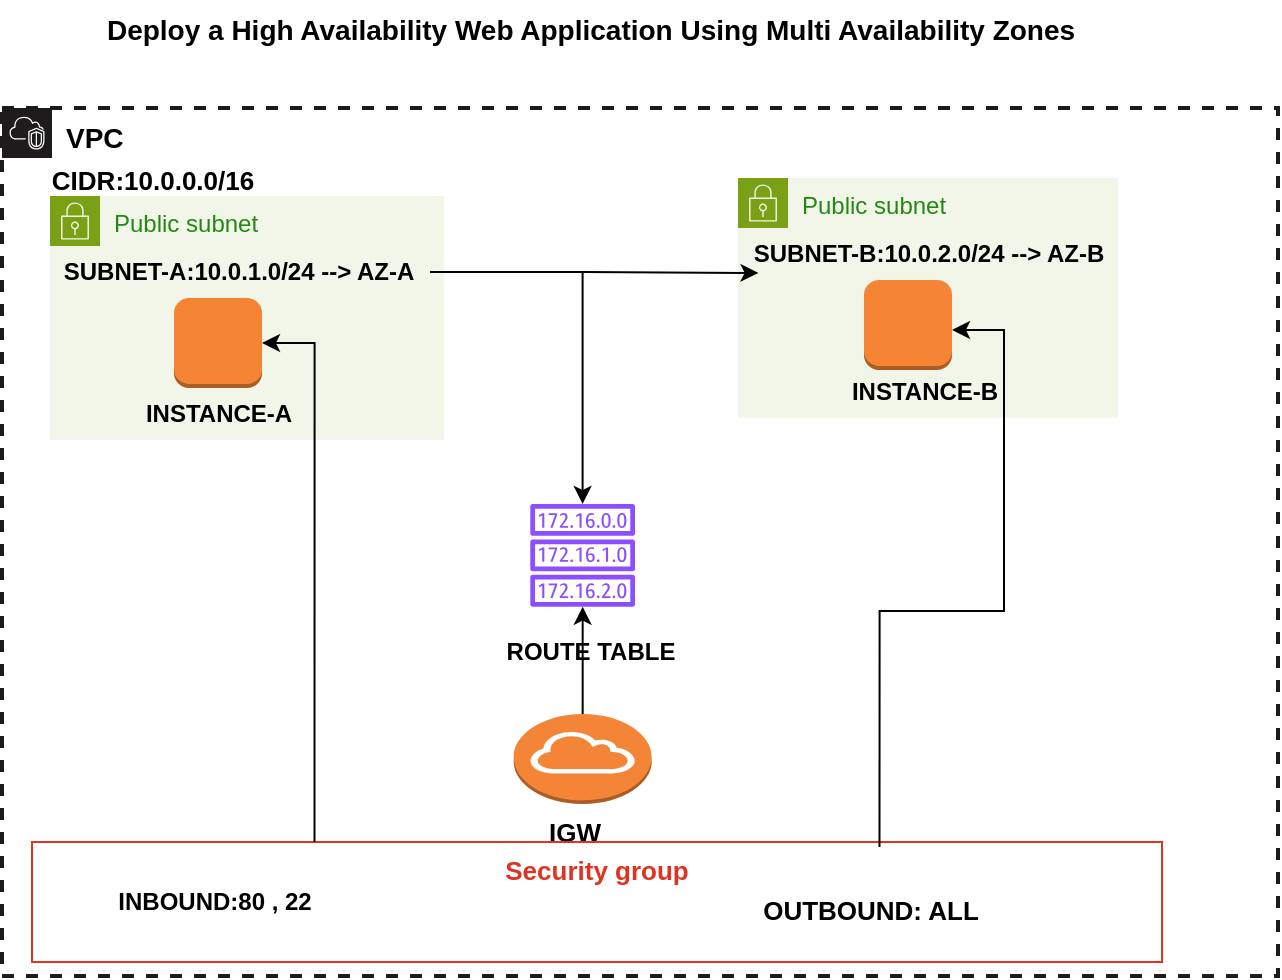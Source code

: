 <mxfile version="27.0.9" pages="2">
  <diagram name="Page-1" id="qgb5n4xfMLHkgCKZ78fb">
    <mxGraphModel dx="1028" dy="1011" grid="0" gridSize="10" guides="1" tooltips="1" connect="1" arrows="1" fold="1" page="0" pageScale="1" pageWidth="850" pageHeight="1100" math="0" shadow="0">
      <root>
        <mxCell id="0" />
        <mxCell id="1" parent="0" />
        <mxCell id="695lIUpmhYyG_2b8HZ_G-2" value="&lt;b&gt;&lt;font style=&quot;font-size: 14px;&quot;&gt;Deploy a High Availability Web Application Using Multi Availability Zones&lt;/font&gt;&lt;/b&gt;" style="text;html=1;align=center;verticalAlign=middle;resizable=0;points=[];autosize=1;strokeColor=none;fillColor=none;" vertex="1" parent="1">
          <mxGeometry x="121" y="-76" width="502" height="29" as="geometry" />
        </mxCell>
        <mxCell id="695lIUpmhYyG_2b8HZ_G-3" value="&lt;b&gt;&lt;font style=&quot;font-size: 14px; color: rgb(0, 0, 0);&quot;&gt;VPC&lt;/font&gt;&lt;/b&gt;" style="points=[[0,0],[0.25,0],[0.5,0],[0.75,0],[1,0],[1,0.25],[1,0.5],[1,0.75],[1,1],[0.75,1],[0.5,1],[0.25,1],[0,1],[0,0.75],[0,0.5],[0,0.25]];outlineConnect=0;gradientColor=none;html=1;whiteSpace=wrap;fontSize=12;fontStyle=0;container=1;pointerEvents=0;collapsible=0;recursiveResize=0;shape=mxgraph.aws4.group;grIcon=mxgraph.aws4.group_vpc2;strokeColor=light-dark(#1d1b1b, #b17dff);fillColor=none;verticalAlign=top;align=left;spacingLeft=30;fontColor=#AAB7B8;dashed=1;strokeWidth=2;" vertex="1" parent="1">
          <mxGeometry x="78" y="-22" width="638" height="434" as="geometry" />
        </mxCell>
        <mxCell id="695lIUpmhYyG_2b8HZ_G-4" value="&lt;b&gt;&lt;font style=&quot;color: rgb(0, 0, 0); font-size: 13px;&quot;&gt;CIDR:10.0.0.0/16&lt;/font&gt;&lt;/b&gt;" style="text;html=1;align=center;verticalAlign=middle;resizable=0;points=[];autosize=1;strokeColor=none;fillColor=none;" vertex="1" parent="695lIUpmhYyG_2b8HZ_G-3">
          <mxGeometry x="15" y="22" width="119" height="28" as="geometry" />
        </mxCell>
        <mxCell id="695lIUpmhYyG_2b8HZ_G-5" value="Public subnet" style="points=[[0,0],[0.25,0],[0.5,0],[0.75,0],[1,0],[1,0.25],[1,0.5],[1,0.75],[1,1],[0.75,1],[0.5,1],[0.25,1],[0,1],[0,0.75],[0,0.5],[0,0.25]];outlineConnect=0;gradientColor=none;html=1;whiteSpace=wrap;fontSize=12;fontStyle=0;container=1;pointerEvents=0;collapsible=0;recursiveResize=0;shape=mxgraph.aws4.group;grIcon=mxgraph.aws4.group_security_group;grStroke=0;strokeColor=#7AA116;fillColor=#F2F6E8;verticalAlign=top;align=left;spacingLeft=30;fontColor=#248814;dashed=0;" vertex="1" parent="695lIUpmhYyG_2b8HZ_G-3">
          <mxGeometry x="24" y="44" width="197" height="122" as="geometry" />
        </mxCell>
        <mxCell id="695lIUpmhYyG_2b8HZ_G-9" value="&lt;b&gt;SUBNET-A:10.0.1.0/24 --&amp;gt; AZ-A&lt;/b&gt;" style="text;html=1;align=center;verticalAlign=middle;resizable=0;points=[];autosize=1;strokeColor=none;fillColor=none;dashed=1;" vertex="1" parent="695lIUpmhYyG_2b8HZ_G-5">
          <mxGeometry x="-3" y="25" width="193" height="26" as="geometry" />
        </mxCell>
        <mxCell id="695lIUpmhYyG_2b8HZ_G-38" value="" style="outlineConnect=0;dashed=0;verticalLabelPosition=bottom;verticalAlign=top;align=center;html=1;shape=mxgraph.aws3.instance;fillColor=#F58534;gradientColor=none;" vertex="1" parent="695lIUpmhYyG_2b8HZ_G-5">
          <mxGeometry x="62" y="51" width="44" height="45" as="geometry" />
        </mxCell>
        <mxCell id="695lIUpmhYyG_2b8HZ_G-40" value="&lt;b&gt;INSTANCE-A&lt;/b&gt;" style="text;html=1;align=center;verticalAlign=middle;resizable=0;points=[];autosize=1;strokeColor=none;fillColor=none;" vertex="1" parent="695lIUpmhYyG_2b8HZ_G-5">
          <mxGeometry x="38.5" y="96" width="91" height="26" as="geometry" />
        </mxCell>
        <mxCell id="695lIUpmhYyG_2b8HZ_G-6" value="Public subnet" style="points=[[0,0],[0.25,0],[0.5,0],[0.75,0],[1,0],[1,0.25],[1,0.5],[1,0.75],[1,1],[0.75,1],[0.5,1],[0.25,1],[0,1],[0,0.75],[0,0.5],[0,0.25]];outlineConnect=0;gradientColor=none;html=1;whiteSpace=wrap;fontSize=12;fontStyle=0;container=1;pointerEvents=0;collapsible=0;recursiveResize=0;shape=mxgraph.aws4.group;grIcon=mxgraph.aws4.group_security_group;grStroke=0;strokeColor=#7AA116;fillColor=#F2F6E8;verticalAlign=top;align=left;spacingLeft=30;fontColor=#248814;dashed=0;" vertex="1" parent="695lIUpmhYyG_2b8HZ_G-3">
          <mxGeometry x="368" y="35" width="190" height="120" as="geometry" />
        </mxCell>
        <mxCell id="695lIUpmhYyG_2b8HZ_G-10" value="&lt;span&gt;SUBNET-B:10.0.2.0/24 --&amp;gt; AZ-B&lt;/span&gt;" style="text;html=1;align=center;verticalAlign=middle;resizable=0;points=[];autosize=1;strokeColor=none;fillColor=none;fontStyle=1" vertex="1" parent="695lIUpmhYyG_2b8HZ_G-6">
          <mxGeometry y="25" width="190" height="26" as="geometry" />
        </mxCell>
        <mxCell id="695lIUpmhYyG_2b8HZ_G-39" value="" style="outlineConnect=0;dashed=0;verticalLabelPosition=bottom;verticalAlign=top;align=center;html=1;shape=mxgraph.aws3.instance;fillColor=#F58534;gradientColor=none;" vertex="1" parent="695lIUpmhYyG_2b8HZ_G-6">
          <mxGeometry x="63" y="51" width="44" height="45" as="geometry" />
        </mxCell>
        <mxCell id="695lIUpmhYyG_2b8HZ_G-41" value="&lt;b&gt;&lt;font style=&quot;color: rgb(0, 0, 0);&quot;&gt;INSTANCE-B&lt;/font&gt;&lt;/b&gt;" style="text;html=1;align=center;verticalAlign=middle;resizable=0;points=[];autosize=1;strokeColor=none;fillColor=none;" vertex="1" parent="695lIUpmhYyG_2b8HZ_G-6">
          <mxGeometry x="47" y="94" width="91" height="26" as="geometry" />
        </mxCell>
        <mxCell id="695lIUpmhYyG_2b8HZ_G-11" value="" style="sketch=0;outlineConnect=0;fontColor=#232F3E;gradientColor=none;fillColor=#8C4FFF;strokeColor=none;dashed=0;verticalLabelPosition=bottom;verticalAlign=top;align=center;html=1;fontSize=12;fontStyle=0;aspect=fixed;pointerEvents=1;shape=mxgraph.aws4.route_table;" vertex="1" parent="695lIUpmhYyG_2b8HZ_G-3">
          <mxGeometry x="264" y="198" width="52.67" height="51.33" as="geometry" />
        </mxCell>
        <mxCell id="695lIUpmhYyG_2b8HZ_G-12" value="&lt;font&gt;&lt;b style=&quot;&quot;&gt;ROUTE TABLE&lt;/b&gt;&lt;/font&gt;" style="text;html=1;align=center;verticalAlign=middle;resizable=0;points=[];autosize=1;strokeColor=none;fillColor=none;" vertex="1" parent="695lIUpmhYyG_2b8HZ_G-3">
          <mxGeometry x="242.88" y="259" width="102" height="26" as="geometry" />
        </mxCell>
        <mxCell id="695lIUpmhYyG_2b8HZ_G-32" style="edgeStyle=orthogonalEdgeStyle;rounded=0;orthogonalLoop=1;jettySize=auto;html=1;exitX=0.5;exitY=0;exitDx=0;exitDy=0;exitPerimeter=0;" edge="1" parent="695lIUpmhYyG_2b8HZ_G-3" source="695lIUpmhYyG_2b8HZ_G-13" target="695lIUpmhYyG_2b8HZ_G-11">
          <mxGeometry relative="1" as="geometry" />
        </mxCell>
        <mxCell id="695lIUpmhYyG_2b8HZ_G-13" value="" style="outlineConnect=0;dashed=0;verticalLabelPosition=bottom;verticalAlign=top;align=center;html=1;shape=mxgraph.aws3.internet_gateway;fillColor=#F58536;gradientColor=none;" vertex="1" parent="695lIUpmhYyG_2b8HZ_G-3">
          <mxGeometry x="255.83" y="303" width="69" height="45" as="geometry" />
        </mxCell>
        <mxCell id="695lIUpmhYyG_2b8HZ_G-34" style="edgeStyle=orthogonalEdgeStyle;rounded=0;orthogonalLoop=1;jettySize=auto;html=1;" edge="1" parent="695lIUpmhYyG_2b8HZ_G-3" source="695lIUpmhYyG_2b8HZ_G-9" target="695lIUpmhYyG_2b8HZ_G-11">
          <mxGeometry relative="1" as="geometry" />
        </mxCell>
        <mxCell id="695lIUpmhYyG_2b8HZ_G-35" style="edgeStyle=orthogonalEdgeStyle;rounded=0;orthogonalLoop=1;jettySize=auto;html=1;entryX=0.054;entryY=0.865;entryDx=0;entryDy=0;entryPerimeter=0;" edge="1" parent="695lIUpmhYyG_2b8HZ_G-3" source="695lIUpmhYyG_2b8HZ_G-9" target="695lIUpmhYyG_2b8HZ_G-10">
          <mxGeometry relative="1" as="geometry" />
        </mxCell>
        <mxCell id="695lIUpmhYyG_2b8HZ_G-37" value="&lt;span style=&quot;font-size: 13px;&quot;&gt;&lt;b&gt;IGW&lt;/b&gt;&lt;/span&gt;" style="text;html=1;align=center;verticalAlign=middle;resizable=0;points=[];autosize=1;strokeColor=none;fillColor=none;" vertex="1" parent="695lIUpmhYyG_2b8HZ_G-3">
          <mxGeometry x="264" y="348" width="44" height="28" as="geometry" />
        </mxCell>
        <mxCell id="695lIUpmhYyG_2b8HZ_G-42" value="&lt;font style=&quot;font-size: 13px;&quot;&gt;&lt;b&gt;Security group&lt;/b&gt;&lt;/font&gt;" style="fillColor=none;strokeColor=#DD3522;verticalAlign=top;fontStyle=0;fontColor=#DD3522;whiteSpace=wrap;html=1;" vertex="1" parent="695lIUpmhYyG_2b8HZ_G-3">
          <mxGeometry x="15" y="367" width="565" height="60" as="geometry" />
        </mxCell>
        <mxCell id="695lIUpmhYyG_2b8HZ_G-43" value="&lt;font&gt;&lt;b style=&quot;&quot;&gt;&lt;font style=&quot;color: rgb(0, 0, 0);&quot;&gt;INBOUND&lt;/font&gt;&lt;font style=&quot;color: rgb(0, 0, 0);&quot;&gt;:80 , 22&lt;/font&gt;&lt;/b&gt;&lt;/font&gt;" style="text;html=1;align=center;verticalAlign=middle;resizable=0;points=[];autosize=1;strokeColor=none;fillColor=none;" vertex="1" parent="695lIUpmhYyG_2b8HZ_G-3">
          <mxGeometry x="48" y="384" width="115" height="26" as="geometry" />
        </mxCell>
        <mxCell id="695lIUpmhYyG_2b8HZ_G-44" value="&lt;b&gt;&lt;font style=&quot;font-size: 13px; color: rgb(0, 0, 0);&quot;&gt;OUTBOUND: ALL&lt;/font&gt;&lt;/b&gt;" style="text;html=1;align=center;verticalAlign=middle;resizable=0;points=[];autosize=1;strokeColor=none;fillColor=none;" vertex="1" parent="695lIUpmhYyG_2b8HZ_G-3">
          <mxGeometry x="371" y="387" width="126" height="28" as="geometry" />
        </mxCell>
        <mxCell id="695lIUpmhYyG_2b8HZ_G-50" style="edgeStyle=orthogonalEdgeStyle;rounded=0;orthogonalLoop=1;jettySize=auto;html=1;exitX=0.75;exitY=0;exitDx=0;exitDy=0;entryX=1;entryY=0.5;entryDx=0;entryDy=0;entryPerimeter=0;" edge="1" parent="695lIUpmhYyG_2b8HZ_G-3">
          <mxGeometry relative="1" as="geometry">
            <mxPoint x="438.75" y="369.5" as="sourcePoint" />
            <mxPoint x="475" y="111" as="targetPoint" />
            <Array as="points">
              <mxPoint x="439" y="251.5" />
              <mxPoint x="501" y="251.5" />
              <mxPoint x="501" y="111.5" />
            </Array>
          </mxGeometry>
        </mxCell>
        <mxCell id="695lIUpmhYyG_2b8HZ_G-52" style="edgeStyle=orthogonalEdgeStyle;rounded=0;orthogonalLoop=1;jettySize=auto;html=1;exitX=0.25;exitY=0;exitDx=0;exitDy=0;entryX=1;entryY=0.5;entryDx=0;entryDy=0;entryPerimeter=0;" edge="1" parent="695lIUpmhYyG_2b8HZ_G-3" source="695lIUpmhYyG_2b8HZ_G-42" target="695lIUpmhYyG_2b8HZ_G-38">
          <mxGeometry relative="1" as="geometry" />
        </mxCell>
      </root>
    </mxGraphModel>
  </diagram>
  <diagram id="HA_q5SSSojbmSJrVZnUm" name="Page-2">
    <mxGraphModel dx="2171" dy="1215" grid="0" gridSize="10" guides="1" tooltips="1" connect="1" arrows="1" fold="1" page="0" pageScale="1" pageWidth="850" pageHeight="1100" math="0" shadow="0">
      <root>
        <mxCell id="0" />
        <mxCell id="1" parent="0" />
        <mxCell id="M51ws37y1-3MwIu2Apr0-1" value="&lt;font style=&quot;color: rgb(0, 0, 0); font-size: 15px;&quot;&gt;&lt;b style=&quot;&quot;&gt;Architecture Daigram For ALB &amp;amp; ASG&lt;/b&gt;&lt;/font&gt;" style="text;html=1;align=center;verticalAlign=middle;resizable=0;points=[];autosize=1;strokeColor=none;fillColor=none;strokeWidth=3;" vertex="1" parent="1">
          <mxGeometry x="-276" y="-136" width="284" height="30" as="geometry" />
        </mxCell>
        <mxCell id="M51ws37y1-3MwIu2Apr0-4" value="" style="sketch=0;aspect=fixed;pointerEvents=1;shadow=0;dashed=0;html=1;strokeColor=none;labelPosition=center;verticalLabelPosition=bottom;verticalAlign=top;align=center;fillColor=#00188D;shape=mxgraph.azure.laptop" vertex="1" parent="1">
          <mxGeometry x="384" y="239" width="50" height="30" as="geometry" />
        </mxCell>
        <mxCell id="M51ws37y1-3MwIu2Apr0-7" value="" style="outlineConnect=0;dashed=0;verticalLabelPosition=bottom;verticalAlign=top;align=center;html=1;shape=mxgraph.aws3.users;fillColor=#D2D3D3;gradientColor=none;" vertex="1" parent="1">
          <mxGeometry x="434" y="123" width="45" height="34" as="geometry" />
        </mxCell>
        <mxCell id="M51ws37y1-3MwIu2Apr0-9" value="" style="outlineConnect=0;dashed=0;verticalLabelPosition=bottom;verticalAlign=top;align=center;html=1;shape=mxgraph.aws3.users;fillColor=#D2D3D3;gradientColor=none;" vertex="1" parent="1">
          <mxGeometry x="378" y="184" width="45" height="34" as="geometry" />
        </mxCell>
        <mxCell id="M51ws37y1-3MwIu2Apr0-14" style="edgeStyle=orthogonalEdgeStyle;rounded=0;orthogonalLoop=1;jettySize=auto;html=1;dashed=1;strokeWidth=2;" edge="1" parent="1">
          <mxGeometry relative="1" as="geometry">
            <mxPoint x="21" y="157" as="targetPoint" />
            <mxPoint x="274" y="156.5" as="sourcePoint" />
          </mxGeometry>
        </mxCell>
        <mxCell id="M51ws37y1-3MwIu2Apr0-10" value="" style="outlineConnect=0;dashed=0;verticalLabelPosition=bottom;verticalAlign=top;align=center;html=1;shape=mxgraph.aws3.users;fillColor=#D2D3D3;gradientColor=none;" vertex="1" parent="1">
          <mxGeometry x="375" y="128" width="33" height="34" as="geometry" />
        </mxCell>
        <mxCell id="M51ws37y1-3MwIu2Apr0-11" value="" style="outlineConnect=0;dashed=0;verticalLabelPosition=bottom;verticalAlign=top;align=center;html=1;shape=mxgraph.aws3.users;fillColor=#D2D3D3;gradientColor=none;" vertex="1" parent="1">
          <mxGeometry x="444" y="184" width="45" height="34" as="geometry" />
        </mxCell>
        <mxCell id="M51ws37y1-3MwIu2Apr0-13" value="&lt;b&gt;&lt;font style=&quot;font-size: 14px; color: rgb(0, 0, 0);&quot;&gt;office building&lt;/font&gt;&lt;/b&gt;" style="sketch=0;outlineConnect=0;gradientColor=none;fontColor=#545B64;strokeColor=none;fillColor=#879196;dashed=0;verticalLabelPosition=bottom;verticalAlign=top;align=center;html=1;fontSize=12;fontStyle=0;aspect=fixed;shape=mxgraph.aws4.illustration_office_building;pointerEvents=1" vertex="1" parent="1">
          <mxGeometry x="363" y="9" width="100" height="71" as="geometry" />
        </mxCell>
        <mxCell id="M51ws37y1-3MwIu2Apr0-16" value="&lt;font style=&quot;font-size: 13px; color: rgb(0, 0, 0);&quot;&gt;&lt;i style=&quot;&quot;&gt;&lt;b&gt;INTERNET&lt;/b&gt;&lt;/i&gt;&lt;/font&gt;" style="text;html=1;align=center;verticalAlign=middle;resizable=0;points=[];autosize=1;strokeColor=none;fillColor=none;" vertex="1" parent="1">
          <mxGeometry x="182" y="184" width="83" height="28" as="geometry" />
        </mxCell>
        <mxCell id="M51ws37y1-3MwIu2Apr0-17" value="" style="edgeStyle=orthogonalEdgeStyle;rounded=0;orthogonalLoop=1;jettySize=auto;html=1;dashed=1;strokeWidth=2;" edge="1" parent="1" target="M51ws37y1-3MwIu2Apr0-15">
          <mxGeometry relative="1" as="geometry">
            <mxPoint x="-111.0" y="157" as="targetPoint" />
            <mxPoint x="388" y="157" as="sourcePoint" />
          </mxGeometry>
        </mxCell>
        <mxCell id="M51ws37y1-3MwIu2Apr0-15" value="" style="outlineConnect=0;dashed=0;verticalLabelPosition=bottom;verticalAlign=top;align=center;html=1;shape=mxgraph.aws3.internet_3;fillColor=#e51400;strokeColor=#B20000;fontColor=#ffffff;" vertex="1" parent="1">
          <mxGeometry x="179" y="130" width="79.5" height="54" as="geometry" />
        </mxCell>
        <mxCell id="M51ws37y1-3MwIu2Apr0-18" value="" style="points=[];aspect=fixed;html=1;align=center;shadow=0;dashed=0;fillColor=#FF6A00;strokeColor=none;shape=mxgraph.alibaba_cloud.alb_application_load_balancer_02;" vertex="1" parent="1">
          <mxGeometry x="-35" y="127" width="57" height="57" as="geometry" />
        </mxCell>
        <mxCell id="M51ws37y1-3MwIu2Apr0-19" value="&lt;b&gt;&lt;font style=&quot;font-size: 13px; color: rgb(0, 0, 0);&quot;&gt;ALB&lt;/font&gt;&lt;/b&gt;" style="text;html=1;align=center;verticalAlign=middle;resizable=0;points=[];autosize=1;strokeColor=none;fillColor=none;" vertex="1" parent="1">
          <mxGeometry x="-23" y="190" width="45" height="28" as="geometry" />
        </mxCell>
        <mxCell id="M51ws37y1-3MwIu2Apr0-22" value="" style="rounded=1;whiteSpace=wrap;html=1;" vertex="1" parent="1">
          <mxGeometry x="-209" y="49" width="120" height="232" as="geometry" />
        </mxCell>
        <mxCell id="M51ws37y1-3MwIu2Apr0-24" value="" style="image;aspect=fixed;html=1;points=[];align=center;fontSize=12;image=img/lib/azure2/other/Targets_Management.svg;" vertex="1" parent="1">
          <mxGeometry x="-188" y="-19" width="68" height="68" as="geometry" />
        </mxCell>
        <mxCell id="M51ws37y1-3MwIu2Apr0-28" value="&lt;b&gt;&lt;font style=&quot;font-size: 13px;&quot;&gt;TARGET GROUP&lt;/font&gt;&lt;/b&gt;" style="text;html=1;align=center;verticalAlign=middle;resizable=0;points=[];autosize=1;strokeColor=none;fillColor=none;" vertex="1" parent="1">
          <mxGeometry x="-210" y="-34" width="122" height="28" as="geometry" />
        </mxCell>
        <mxCell id="M51ws37y1-3MwIu2Apr0-34" style="edgeStyle=orthogonalEdgeStyle;rounded=0;orthogonalLoop=1;jettySize=auto;html=1;entryX=1.015;entryY=0.188;entryDx=0;entryDy=0;entryPerimeter=0;dashed=1;strokeWidth=3;strokeColor=#66FF66;" edge="1" parent="1" source="M51ws37y1-3MwIu2Apr0-18" target="M51ws37y1-3MwIu2Apr0-22">
          <mxGeometry relative="1" as="geometry" />
        </mxCell>
        <mxCell id="M51ws37y1-3MwIu2Apr0-35" style="edgeStyle=orthogonalEdgeStyle;rounded=0;orthogonalLoop=1;jettySize=auto;html=1;entryX=1.002;entryY=0.798;entryDx=0;entryDy=0;entryPerimeter=0;dashed=1;strokeWidth=3;strokeColor=#33FF33;" edge="1" parent="1" source="M51ws37y1-3MwIu2Apr0-18" target="M51ws37y1-3MwIu2Apr0-22">
          <mxGeometry relative="1" as="geometry" />
        </mxCell>
        <mxCell id="M51ws37y1-3MwIu2Apr0-36" value="" style="sketch=0;points=[[0,0,0],[0.25,0,0],[0.5,0,0],[0.75,0,0],[1,0,0],[0,1,0],[0.25,1,0],[0.5,1,0],[0.75,1,0],[1,1,0],[0,0.25,0],[0,0.5,0],[0,0.75,0],[1,0.25,0],[1,0.5,0],[1,0.75,0]];outlineConnect=0;fontColor=#232F3E;fillColor=#ED7100;strokeColor=#ffffff;dashed=0;verticalLabelPosition=bottom;verticalAlign=top;align=center;html=1;fontSize=12;fontStyle=0;aspect=fixed;shape=mxgraph.aws4.resourceIcon;resIcon=mxgraph.aws4.auto_scaling3;" vertex="1" parent="1">
          <mxGeometry x="-355" y="130" width="58" height="58" as="geometry" />
        </mxCell>
        <mxCell id="M51ws37y1-3MwIu2Apr0-37" value="&lt;b&gt;&lt;font style=&quot;font-size: 13px; color: rgb(0, 0, 0);&quot;&gt;Availability zone&lt;/font&gt;&lt;/b&gt;" style="sketch=0;outlineConnect=0;gradientColor=none;html=1;whiteSpace=wrap;fontSize=12;fontStyle=0;shape=mxgraph.aws4.group;grIcon=mxgraph.aws4.group_availability_zone;strokeColor=#B3FF66;fillColor=none;verticalAlign=top;align=left;spacingLeft=30;fontColor=#545B64;dashed=1;strokeWidth=2;" vertex="1" parent="1">
          <mxGeometry x="-629" y="-39" width="130" height="130" as="geometry" />
        </mxCell>
        <mxCell id="M51ws37y1-3MwIu2Apr0-38" value="&lt;b&gt;&lt;font style=&quot;font-size: 13px; color: rgb(0, 0, 0);&quot;&gt;Availability zone&lt;/font&gt;&lt;/b&gt;" style="sketch=0;outlineConnect=0;gradientColor=none;html=1;whiteSpace=wrap;fontSize=12;fontStyle=0;shape=mxgraph.aws4.group;grIcon=mxgraph.aws4.group_availability_zone;strokeColor=#B3FF66;fillColor=none;verticalAlign=top;align=left;spacingLeft=30;fontColor=#545B64;dashed=1;strokeWidth=2;" vertex="1" parent="1">
          <mxGeometry x="-632.5" y="151" width="130" height="130" as="geometry" />
        </mxCell>
        <mxCell id="M51ws37y1-3MwIu2Apr0-39" value="&lt;font style=&quot;font-size: 13px;&quot;&gt;&lt;b&gt;US-EAST-1A&lt;/b&gt;&lt;/font&gt;" style="text;html=1;align=center;verticalAlign=middle;resizable=0;points=[];autosize=1;strokeColor=none;fillColor=none;" vertex="1" parent="1">
          <mxGeometry x="-615" y="1" width="95" height="28" as="geometry" />
        </mxCell>
        <mxCell id="M51ws37y1-3MwIu2Apr0-40" value="&lt;b&gt;&lt;font style=&quot;font-size: 13px;&quot;&gt;US-EAST-1B&lt;/font&gt;&lt;/b&gt;" style="text;html=1;align=center;verticalAlign=middle;resizable=0;points=[];autosize=1;strokeColor=none;fillColor=none;" vertex="1" parent="1">
          <mxGeometry x="-629" y="180" width="95" height="28" as="geometry" />
        </mxCell>
        <mxCell id="M51ws37y1-3MwIu2Apr0-41" value="" style="outlineConnect=0;dashed=0;verticalLabelPosition=bottom;verticalAlign=top;align=center;html=1;shape=mxgraph.aws3.instance;fillColor=#F58534;gradientColor=none;" vertex="1" parent="1">
          <mxGeometry x="-613" y="29" width="46" height="46" as="geometry" />
        </mxCell>
        <mxCell id="M51ws37y1-3MwIu2Apr0-42" value="&lt;b&gt;&lt;font style=&quot;font-size: 13px;&quot;&gt;INSTANCE&lt;/font&gt;&lt;/b&gt;" style="text;html=1;align=center;verticalAlign=middle;resizable=0;points=[];autosize=1;strokeColor=none;fillColor=none;" vertex="1" parent="1">
          <mxGeometry x="-625" y="68" width="83" height="28" as="geometry" />
        </mxCell>
        <mxCell id="M51ws37y1-3MwIu2Apr0-43" value="&lt;b&gt;&lt;font style=&quot;font-size: 13px;&quot;&gt;INSTANCE&lt;/font&gt;&lt;/b&gt;" style="text;html=1;align=center;verticalAlign=middle;resizable=0;points=[];autosize=1;strokeColor=none;fillColor=none;" vertex="1" parent="1">
          <mxGeometry x="-625" y="257" width="83" height="28" as="geometry" />
        </mxCell>
        <mxCell id="M51ws37y1-3MwIu2Apr0-44" value="" style="outlineConnect=0;dashed=0;verticalLabelPosition=bottom;verticalAlign=top;align=center;html=1;shape=mxgraph.aws3.instance;fillColor=#F58534;gradientColor=none;" vertex="1" parent="1">
          <mxGeometry x="-613" y="208" width="50" height="49" as="geometry" />
        </mxCell>
        <mxCell id="M51ws37y1-3MwIu2Apr0-45" style="edgeStyle=orthogonalEdgeStyle;rounded=0;orthogonalLoop=1;jettySize=auto;html=1;entryX=0.5;entryY=0;entryDx=0;entryDy=0;entryPerimeter=0;dashed=1;strokeWidth=2;" edge="1" parent="1" source="M51ws37y1-3MwIu2Apr0-37" target="M51ws37y1-3MwIu2Apr0-36">
          <mxGeometry relative="1" as="geometry" />
        </mxCell>
        <mxCell id="M51ws37y1-3MwIu2Apr0-46" style="edgeStyle=orthogonalEdgeStyle;rounded=0;orthogonalLoop=1;jettySize=auto;html=1;entryX=0.5;entryY=1;entryDx=0;entryDy=0;entryPerimeter=0;dashed=1;strokeWidth=2;exitX=0.965;exitY=0.746;exitDx=0;exitDy=0;exitPerimeter=0;" edge="1" parent="1" source="M51ws37y1-3MwIu2Apr0-38" target="M51ws37y1-3MwIu2Apr0-36">
          <mxGeometry relative="1" as="geometry">
            <mxPoint x="-405" y="237" as="sourcePoint" />
            <mxPoint x="-232" y="341" as="targetPoint" />
          </mxGeometry>
        </mxCell>
        <mxCell id="M51ws37y1-3MwIu2Apr0-47" style="edgeStyle=orthogonalEdgeStyle;rounded=0;orthogonalLoop=1;jettySize=auto;html=1;dashed=1;strokeWidth=2;" edge="1" parent="1">
          <mxGeometry relative="1" as="geometry">
            <mxPoint x="-308" y="157" as="sourcePoint" />
            <mxPoint x="-203" y="151" as="targetPoint" />
          </mxGeometry>
        </mxCell>
      </root>
    </mxGraphModel>
  </diagram>
</mxfile>
